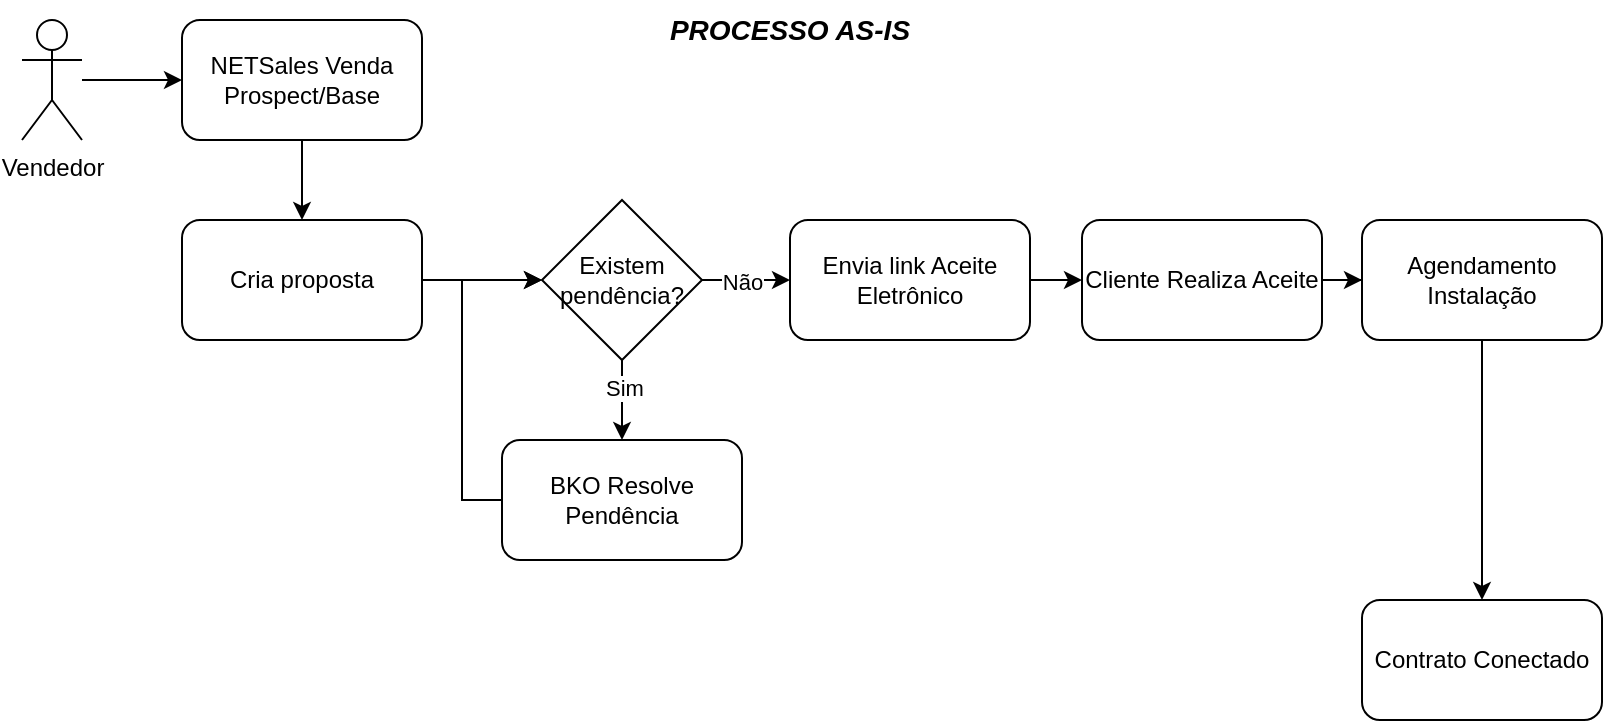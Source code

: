 <mxfile version="28.1.1">
  <diagram name="v1" id="zc7PA5ZO6FHHFADDSbGH">
    <mxGraphModel dx="946" dy="597" grid="1" gridSize="10" guides="1" tooltips="1" connect="1" arrows="1" fold="1" page="1" pageScale="1" pageWidth="827" pageHeight="1169" math="0" shadow="0">
      <root>
        <mxCell id="0" />
        <mxCell id="1" parent="0" />
        <mxCell id="cbqMdGAvc21Q7KIpxvI8-16" style="edgeStyle=orthogonalEdgeStyle;rounded=0;orthogonalLoop=1;jettySize=auto;html=1;entryX=0;entryY=0.5;entryDx=0;entryDy=0;" edge="1" parent="1" source="cbqMdGAvc21Q7KIpxvI8-1" target="cbqMdGAvc21Q7KIpxvI8-2">
          <mxGeometry relative="1" as="geometry" />
        </mxCell>
        <mxCell id="cbqMdGAvc21Q7KIpxvI8-1" value="Vendedor" style="shape=umlActor;verticalLabelPosition=bottom;verticalAlign=top;html=1;outlineConnect=0;" vertex="1" parent="1">
          <mxGeometry x="30" y="20" width="30" height="60" as="geometry" />
        </mxCell>
        <mxCell id="cbqMdGAvc21Q7KIpxvI8-6" style="edgeStyle=orthogonalEdgeStyle;rounded=0;orthogonalLoop=1;jettySize=auto;html=1;entryX=0;entryY=0.5;entryDx=0;entryDy=0;" edge="1" parent="1" source="cbqMdGAvc21Q7KIpxvI8-22" target="cbqMdGAvc21Q7KIpxvI8-5">
          <mxGeometry relative="1" as="geometry" />
        </mxCell>
        <mxCell id="cbqMdGAvc21Q7KIpxvI8-23" style="edgeStyle=orthogonalEdgeStyle;rounded=0;orthogonalLoop=1;jettySize=auto;html=1;entryX=0.5;entryY=0;entryDx=0;entryDy=0;" edge="1" parent="1" source="cbqMdGAvc21Q7KIpxvI8-2" target="cbqMdGAvc21Q7KIpxvI8-22">
          <mxGeometry relative="1" as="geometry" />
        </mxCell>
        <mxCell id="cbqMdGAvc21Q7KIpxvI8-2" value="NETSales Venda Prospect/Base" style="rounded=1;whiteSpace=wrap;html=1;" vertex="1" parent="1">
          <mxGeometry x="110" y="20" width="120" height="60" as="geometry" />
        </mxCell>
        <mxCell id="cbqMdGAvc21Q7KIpxvI8-8" style="edgeStyle=orthogonalEdgeStyle;rounded=0;orthogonalLoop=1;jettySize=auto;html=1;entryX=0.5;entryY=0;entryDx=0;entryDy=0;" edge="1" parent="1" source="cbqMdGAvc21Q7KIpxvI8-5" target="cbqMdGAvc21Q7KIpxvI8-7">
          <mxGeometry relative="1" as="geometry" />
        </mxCell>
        <mxCell id="cbqMdGAvc21Q7KIpxvI8-9" value="Sim" style="edgeLabel;html=1;align=center;verticalAlign=middle;resizable=0;points=[];" vertex="1" connectable="0" parent="cbqMdGAvc21Q7KIpxvI8-8">
          <mxGeometry x="-0.3" y="1" relative="1" as="geometry">
            <mxPoint as="offset" />
          </mxGeometry>
        </mxCell>
        <mxCell id="cbqMdGAvc21Q7KIpxvI8-12" style="edgeStyle=orthogonalEdgeStyle;rounded=0;orthogonalLoop=1;jettySize=auto;html=1;entryX=0;entryY=0.5;entryDx=0;entryDy=0;" edge="1" parent="1" source="cbqMdGAvc21Q7KIpxvI8-5" target="cbqMdGAvc21Q7KIpxvI8-11">
          <mxGeometry relative="1" as="geometry" />
        </mxCell>
        <mxCell id="cbqMdGAvc21Q7KIpxvI8-13" value="Não" style="edgeLabel;html=1;align=center;verticalAlign=middle;resizable=0;points=[];" vertex="1" connectable="0" parent="cbqMdGAvc21Q7KIpxvI8-12">
          <mxGeometry x="-0.114" y="-1" relative="1" as="geometry">
            <mxPoint as="offset" />
          </mxGeometry>
        </mxCell>
        <mxCell id="cbqMdGAvc21Q7KIpxvI8-5" value="Existem pendência?" style="rhombus;whiteSpace=wrap;html=1;" vertex="1" parent="1">
          <mxGeometry x="290" y="110" width="80" height="80" as="geometry" />
        </mxCell>
        <mxCell id="cbqMdGAvc21Q7KIpxvI8-10" style="edgeStyle=orthogonalEdgeStyle;rounded=0;orthogonalLoop=1;jettySize=auto;html=1;entryX=0;entryY=0.5;entryDx=0;entryDy=0;" edge="1" parent="1" source="cbqMdGAvc21Q7KIpxvI8-7" target="cbqMdGAvc21Q7KIpxvI8-5">
          <mxGeometry relative="1" as="geometry">
            <Array as="points">
              <mxPoint x="250" y="260" />
              <mxPoint x="250" y="150" />
            </Array>
          </mxGeometry>
        </mxCell>
        <mxCell id="cbqMdGAvc21Q7KIpxvI8-7" value="BKO Resolve Pendência" style="rounded=1;whiteSpace=wrap;html=1;" vertex="1" parent="1">
          <mxGeometry x="270" y="230" width="120" height="60" as="geometry" />
        </mxCell>
        <mxCell id="cbqMdGAvc21Q7KIpxvI8-15" value="" style="edgeStyle=orthogonalEdgeStyle;rounded=0;orthogonalLoop=1;jettySize=auto;html=1;" edge="1" parent="1" source="cbqMdGAvc21Q7KIpxvI8-11" target="cbqMdGAvc21Q7KIpxvI8-14">
          <mxGeometry relative="1" as="geometry" />
        </mxCell>
        <mxCell id="cbqMdGAvc21Q7KIpxvI8-11" value="Envia link Aceite Eletrônico" style="rounded=1;whiteSpace=wrap;html=1;" vertex="1" parent="1">
          <mxGeometry x="414" y="120" width="120" height="60" as="geometry" />
        </mxCell>
        <mxCell id="cbqMdGAvc21Q7KIpxvI8-18" value="" style="edgeStyle=orthogonalEdgeStyle;rounded=0;orthogonalLoop=1;jettySize=auto;html=1;" edge="1" parent="1" source="cbqMdGAvc21Q7KIpxvI8-14" target="cbqMdGAvc21Q7KIpxvI8-17">
          <mxGeometry relative="1" as="geometry" />
        </mxCell>
        <mxCell id="cbqMdGAvc21Q7KIpxvI8-14" value="Cliente Realiza Aceite" style="whiteSpace=wrap;html=1;rounded=1;" vertex="1" parent="1">
          <mxGeometry x="560" y="120" width="120" height="60" as="geometry" />
        </mxCell>
        <mxCell id="cbqMdGAvc21Q7KIpxvI8-20" value="" style="edgeStyle=orthogonalEdgeStyle;rounded=0;orthogonalLoop=1;jettySize=auto;html=1;" edge="1" parent="1" source="cbqMdGAvc21Q7KIpxvI8-17" target="cbqMdGAvc21Q7KIpxvI8-19">
          <mxGeometry relative="1" as="geometry" />
        </mxCell>
        <mxCell id="cbqMdGAvc21Q7KIpxvI8-17" value="Agendamento Instalação" style="whiteSpace=wrap;html=1;rounded=1;" vertex="1" parent="1">
          <mxGeometry x="700" y="120" width="120" height="60" as="geometry" />
        </mxCell>
        <mxCell id="cbqMdGAvc21Q7KIpxvI8-19" value="Contrato Conectado" style="whiteSpace=wrap;html=1;rounded=1;" vertex="1" parent="1">
          <mxGeometry x="700" y="310" width="120" height="60" as="geometry" />
        </mxCell>
        <mxCell id="cbqMdGAvc21Q7KIpxvI8-21" value="PROCESSO AS-IS" style="text;html=1;align=center;verticalAlign=middle;whiteSpace=wrap;rounded=0;fontStyle=3;fontSize=14;" vertex="1" parent="1">
          <mxGeometry x="219" y="10" width="390" height="30" as="geometry" />
        </mxCell>
        <mxCell id="cbqMdGAvc21Q7KIpxvI8-22" value="Cria proposta" style="rounded=1;whiteSpace=wrap;html=1;" vertex="1" parent="1">
          <mxGeometry x="110" y="120" width="120" height="60" as="geometry" />
        </mxCell>
      </root>
    </mxGraphModel>
  </diagram>
</mxfile>
